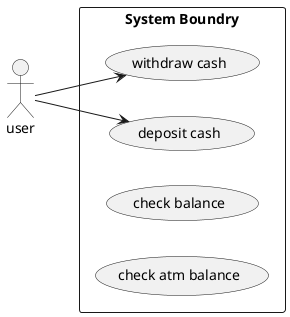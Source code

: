 @startuml

left to right direction
rectangle "System Boundry" {
    usecase (withdraw cash) as UC1
    usecase (deposit cash) as UC2
    usecase (check balance)
    usecase (check atm balance)
}
:user: --> UC1
:user: --> UC2

@enduml
